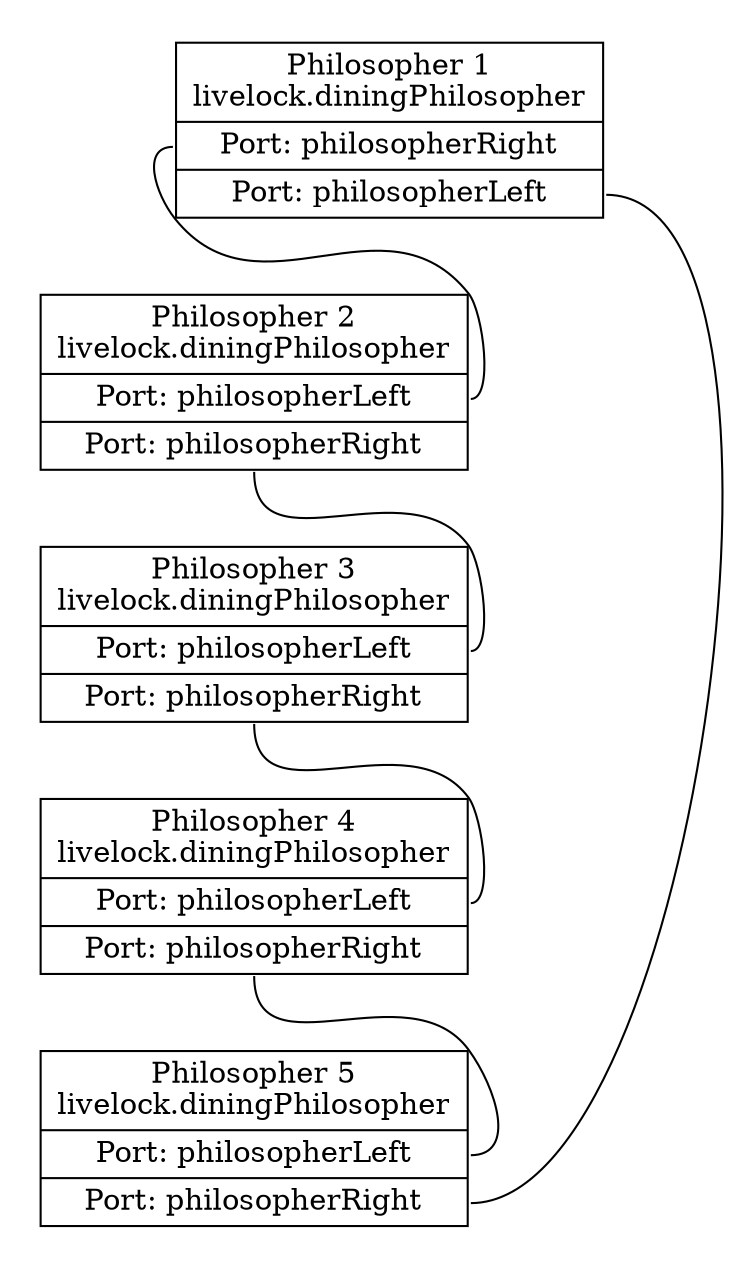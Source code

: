 graph "sst_simulation" {
overlap=scale;
splines=spline;
node [shape=record];
graph [style=invis];

subgraph cluster_0 {
0 [label="{<main> Philosopher 1\nlivelock.diningPhilosopher |
<philosopherRight> Port: philosopherRight |
<philosopherLeft> Port: philosopherLeft}"];

}

subgraph cluster_1 {
1 [label="{<main> Philosopher 2\nlivelock.diningPhilosopher |
<philosopherLeft> Port: philosopherLeft |
<philosopherRight> Port: philosopherRight}"];

}

subgraph cluster_2 {
2 [label="{<main> Philosopher 3\nlivelock.diningPhilosopher |
<philosopherLeft> Port: philosopherLeft |
<philosopherRight> Port: philosopherRight}"];

}

subgraph cluster_3 {
3 [label="{<main> Philosopher 4\nlivelock.diningPhilosopher |
<philosopherLeft> Port: philosopherLeft |
<philosopherRight> Port: philosopherRight}"];

}

subgraph cluster_4 {
4 [label="{<main> Philosopher 5\nlivelock.diningPhilosopher |
<philosopherLeft> Port: philosopherLeft |
<philosopherRight> Port: philosopherRight}"];

}


0:"philosopherRight" -- 1:"philosopherLeft"
1:"philosopherRight" -- 2:"philosopherLeft"
2:"philosopherRight" -- 3:"philosopherLeft"
3:"philosopherRight" -- 4:"philosopherLeft"
4:"philosopherRight" -- 0:"philosopherLeft"

}
